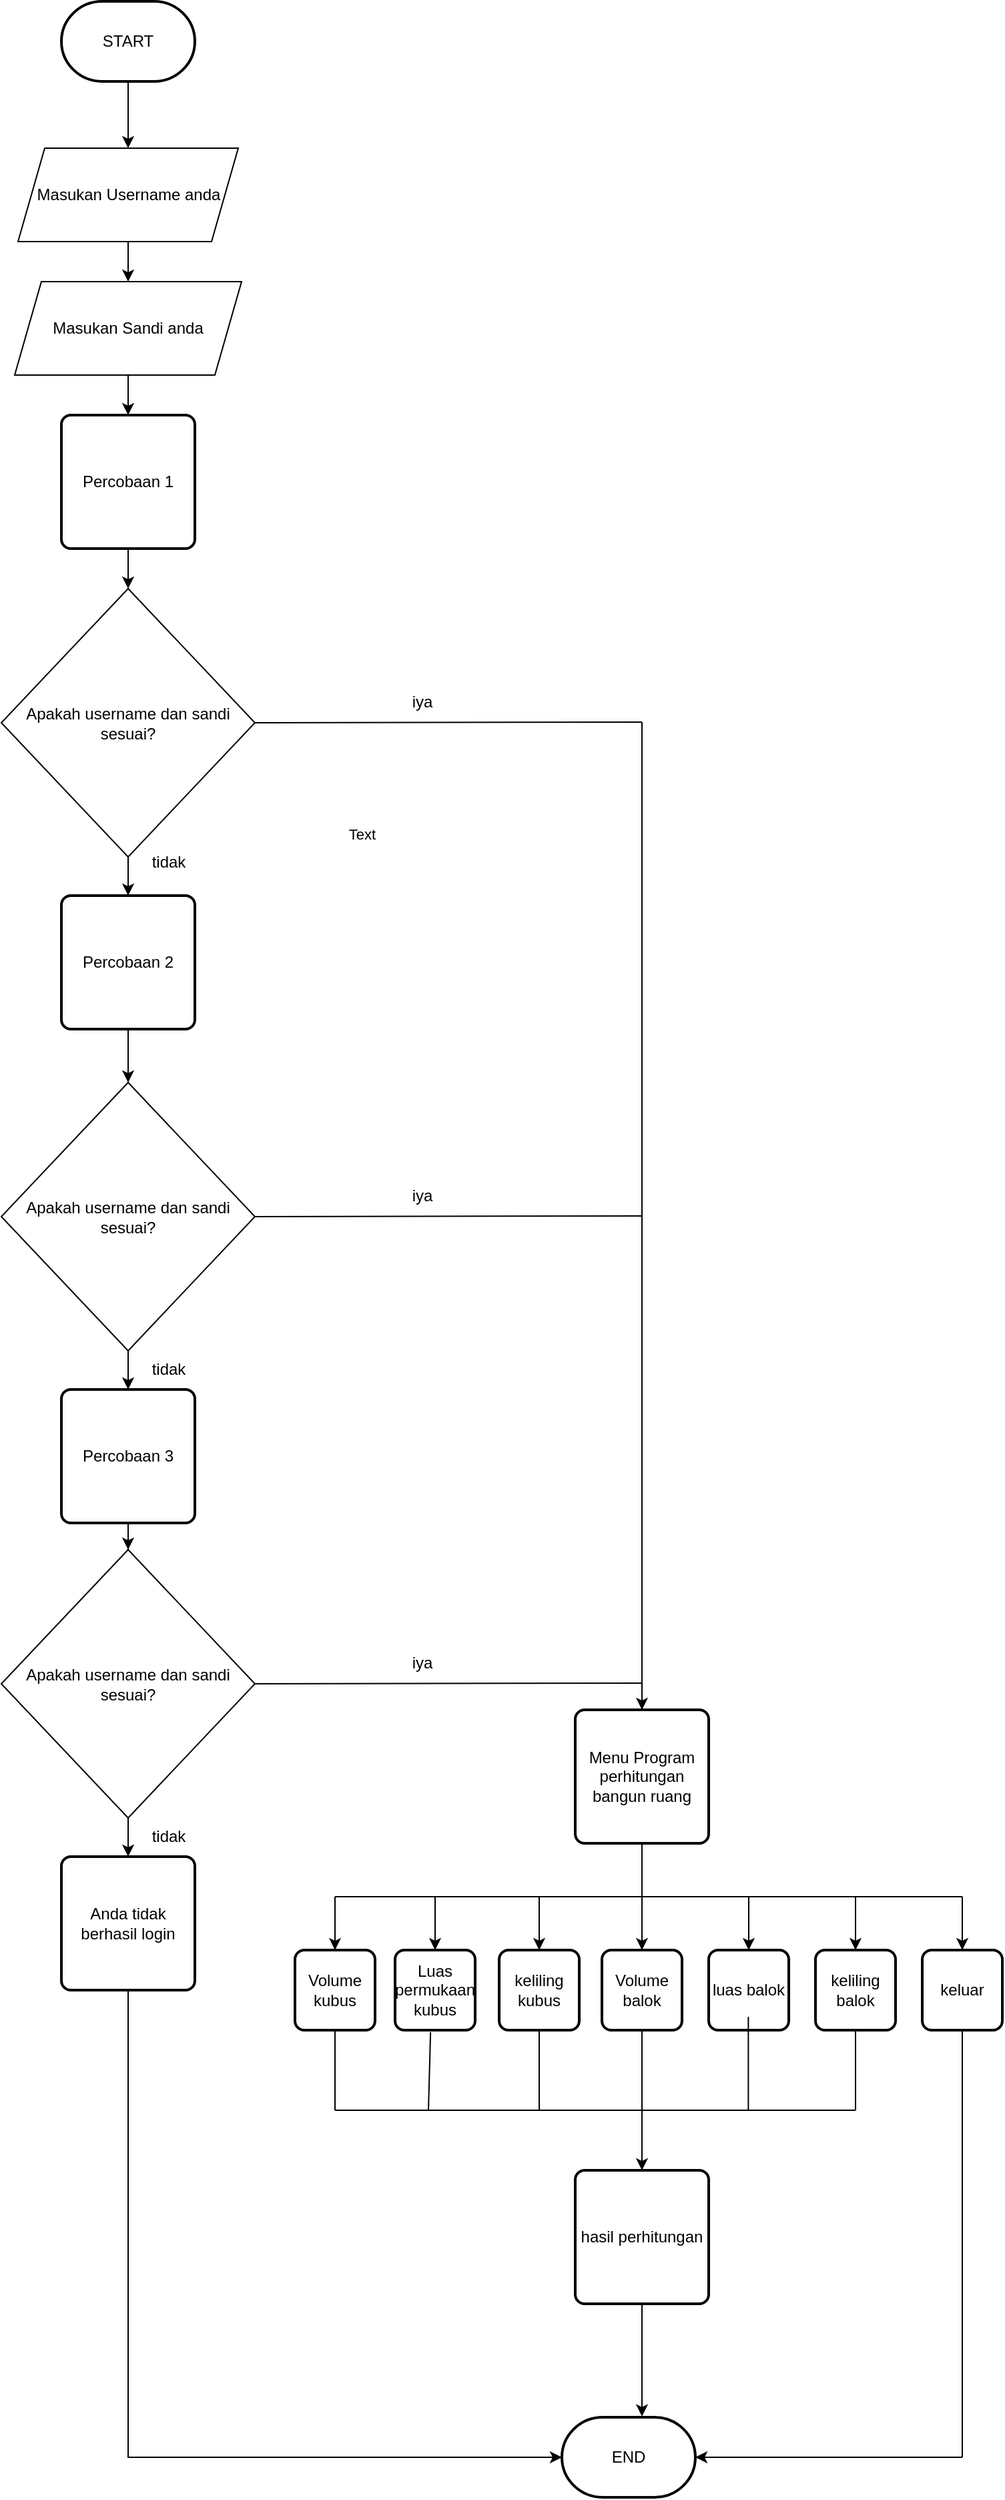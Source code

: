 <mxfile version="24.7.17">
  <diagram id="C5RBs43oDa-KdzZeNtuy" name="Page-1">
    <mxGraphModel dx="596" dy="1574" grid="1" gridSize="10" guides="1" tooltips="1" connect="1" arrows="1" fold="1" page="1" pageScale="1" pageWidth="827" pageHeight="1169" math="0" shadow="0">
      <root>
        <mxCell id="WIyWlLk6GJQsqaUBKTNV-0" />
        <mxCell id="WIyWlLk6GJQsqaUBKTNV-1" parent="WIyWlLk6GJQsqaUBKTNV-0" />
        <mxCell id="mdOWi9lv1OW8zj_rT4DC-4" value="Masukan Username anda" style="shape=parallelogram;perimeter=parallelogramPerimeter;whiteSpace=wrap;html=1;fixedSize=1;" vertex="1" parent="WIyWlLk6GJQsqaUBKTNV-1">
          <mxGeometry x="52.5" y="-1030" width="165" height="70" as="geometry" />
        </mxCell>
        <mxCell id="mdOWi9lv1OW8zj_rT4DC-6" value="" style="endArrow=classic;html=1;rounded=0;exitX=0.5;exitY=1;exitDx=0;exitDy=0;entryX=0.5;entryY=0;entryDx=0;entryDy=0;" edge="1" parent="WIyWlLk6GJQsqaUBKTNV-1" source="mdOWi9lv1OW8zj_rT4DC-4" target="mdOWi9lv1OW8zj_rT4DC-7">
          <mxGeometry width="50" height="50" relative="1" as="geometry">
            <mxPoint x="115" y="-790" as="sourcePoint" />
            <mxPoint x="165" y="-850" as="targetPoint" />
          </mxGeometry>
        </mxCell>
        <mxCell id="mdOWi9lv1OW8zj_rT4DC-7" value="Masukan Sandi anda" style="shape=parallelogram;perimeter=parallelogramPerimeter;whiteSpace=wrap;html=1;fixedSize=1;" vertex="1" parent="WIyWlLk6GJQsqaUBKTNV-1">
          <mxGeometry x="50" y="-930" width="170" height="70" as="geometry" />
        </mxCell>
        <mxCell id="mdOWi9lv1OW8zj_rT4DC-10" value="" style="endArrow=classic;html=1;rounded=0;exitX=0.5;exitY=1;exitDx=0;exitDy=0;entryX=0.5;entryY=0;entryDx=0;entryDy=0;" edge="1" parent="WIyWlLk6GJQsqaUBKTNV-1" source="mdOWi9lv1OW8zj_rT4DC-7" target="mdOWi9lv1OW8zj_rT4DC-16">
          <mxGeometry width="50" height="50" relative="1" as="geometry">
            <mxPoint x="115" y="-860" as="sourcePoint" />
            <mxPoint x="280" y="-970" as="targetPoint" />
          </mxGeometry>
        </mxCell>
        <mxCell id="mdOWi9lv1OW8zj_rT4DC-11" value="Apakah username dan sandi sesuai?" style="rhombus;whiteSpace=wrap;html=1;" vertex="1" parent="WIyWlLk6GJQsqaUBKTNV-1">
          <mxGeometry x="40" y="-700" width="190" height="201" as="geometry" />
        </mxCell>
        <mxCell id="mdOWi9lv1OW8zj_rT4DC-12" value="" style="endArrow=classic;html=1;rounded=0;exitX=0.5;exitY=1;exitDx=0;exitDy=0;entryX=0.5;entryY=0;entryDx=0;entryDy=0;" edge="1" parent="WIyWlLk6GJQsqaUBKTNV-1" source="mdOWi9lv1OW8zj_rT4DC-16" target="mdOWi9lv1OW8zj_rT4DC-11">
          <mxGeometry width="50" height="50" relative="1" as="geometry">
            <mxPoint x="135" y="-760" as="sourcePoint" />
            <mxPoint x="390" y="-770" as="targetPoint" />
          </mxGeometry>
        </mxCell>
        <mxCell id="mdOWi9lv1OW8zj_rT4DC-15" value="" style="edgeStyle=orthogonalEdgeStyle;rounded=0;orthogonalLoop=1;jettySize=auto;html=1;" edge="1" parent="WIyWlLk6GJQsqaUBKTNV-1" source="mdOWi9lv1OW8zj_rT4DC-14" target="mdOWi9lv1OW8zj_rT4DC-4">
          <mxGeometry relative="1" as="geometry" />
        </mxCell>
        <mxCell id="mdOWi9lv1OW8zj_rT4DC-14" value="START" style="strokeWidth=2;html=1;shape=mxgraph.flowchart.terminator;whiteSpace=wrap;" vertex="1" parent="WIyWlLk6GJQsqaUBKTNV-1">
          <mxGeometry x="85" y="-1140" width="100" height="60" as="geometry" />
        </mxCell>
        <mxCell id="mdOWi9lv1OW8zj_rT4DC-16" value="Percobaan 1" style="rounded=1;whiteSpace=wrap;html=1;absoluteArcSize=1;arcSize=14;strokeWidth=2;" vertex="1" parent="WIyWlLk6GJQsqaUBKTNV-1">
          <mxGeometry x="85" y="-830" width="100" height="100" as="geometry" />
        </mxCell>
        <mxCell id="mdOWi9lv1OW8zj_rT4DC-23" value="" style="edgeStyle=orthogonalEdgeStyle;rounded=0;orthogonalLoop=1;jettySize=auto;html=1;" edge="1" parent="WIyWlLk6GJQsqaUBKTNV-1" source="mdOWi9lv1OW8zj_rT4DC-19" target="mdOWi9lv1OW8zj_rT4DC-22">
          <mxGeometry relative="1" as="geometry" />
        </mxCell>
        <mxCell id="mdOWi9lv1OW8zj_rT4DC-19" value="Percobaan 2" style="rounded=1;whiteSpace=wrap;html=1;absoluteArcSize=1;arcSize=14;strokeWidth=2;" vertex="1" parent="WIyWlLk6GJQsqaUBKTNV-1">
          <mxGeometry x="85" y="-470" width="100" height="100" as="geometry" />
        </mxCell>
        <mxCell id="mdOWi9lv1OW8zj_rT4DC-25" value="" style="edgeStyle=orthogonalEdgeStyle;rounded=0;orthogonalLoop=1;jettySize=auto;html=1;" edge="1" parent="WIyWlLk6GJQsqaUBKTNV-1" source="mdOWi9lv1OW8zj_rT4DC-20" target="mdOWi9lv1OW8zj_rT4DC-21">
          <mxGeometry relative="1" as="geometry" />
        </mxCell>
        <mxCell id="mdOWi9lv1OW8zj_rT4DC-20" value="Percobaan 3" style="rounded=1;whiteSpace=wrap;html=1;absoluteArcSize=1;arcSize=14;strokeWidth=2;" vertex="1" parent="WIyWlLk6GJQsqaUBKTNV-1">
          <mxGeometry x="85" y="-100" width="100" height="100" as="geometry" />
        </mxCell>
        <mxCell id="mdOWi9lv1OW8zj_rT4DC-45" value="" style="edgeStyle=orthogonalEdgeStyle;rounded=0;orthogonalLoop=1;jettySize=auto;html=1;" edge="1" parent="WIyWlLk6GJQsqaUBKTNV-1" source="mdOWi9lv1OW8zj_rT4DC-21" target="mdOWi9lv1OW8zj_rT4DC-43">
          <mxGeometry relative="1" as="geometry" />
        </mxCell>
        <mxCell id="mdOWi9lv1OW8zj_rT4DC-21" value="Apakah username dan sandi sesuai?" style="rhombus;whiteSpace=wrap;html=1;" vertex="1" parent="WIyWlLk6GJQsqaUBKTNV-1">
          <mxGeometry x="40" y="20" width="190" height="201" as="geometry" />
        </mxCell>
        <mxCell id="mdOWi9lv1OW8zj_rT4DC-24" value="" style="edgeStyle=orthogonalEdgeStyle;rounded=0;orthogonalLoop=1;jettySize=auto;html=1;" edge="1" parent="WIyWlLk6GJQsqaUBKTNV-1" source="mdOWi9lv1OW8zj_rT4DC-22" target="mdOWi9lv1OW8zj_rT4DC-20">
          <mxGeometry relative="1" as="geometry" />
        </mxCell>
        <mxCell id="mdOWi9lv1OW8zj_rT4DC-22" value="Apakah username dan sandi sesuai?" style="rhombus;whiteSpace=wrap;html=1;" vertex="1" parent="WIyWlLk6GJQsqaUBKTNV-1">
          <mxGeometry x="40" y="-330" width="190" height="201" as="geometry" />
        </mxCell>
        <mxCell id="mdOWi9lv1OW8zj_rT4DC-27" value="" style="endArrow=none;html=1;rounded=0;exitX=1;exitY=0.5;exitDx=0;exitDy=0;" edge="1" parent="WIyWlLk6GJQsqaUBKTNV-1" source="mdOWi9lv1OW8zj_rT4DC-11">
          <mxGeometry width="50" height="50" relative="1" as="geometry">
            <mxPoint x="380" y="-410" as="sourcePoint" />
            <mxPoint x="520" y="-600" as="targetPoint" />
          </mxGeometry>
        </mxCell>
        <mxCell id="mdOWi9lv1OW8zj_rT4DC-28" value="" style="endArrow=none;html=1;rounded=0;exitX=1;exitY=0.5;exitDx=0;exitDy=0;" edge="1" parent="WIyWlLk6GJQsqaUBKTNV-1" source="mdOWi9lv1OW8zj_rT4DC-22">
          <mxGeometry width="50" height="50" relative="1" as="geometry">
            <mxPoint x="230" y="-239" as="sourcePoint" />
            <mxPoint x="520" y="-230" as="targetPoint" />
          </mxGeometry>
        </mxCell>
        <mxCell id="mdOWi9lv1OW8zj_rT4DC-29" value="" style="endArrow=none;html=1;rounded=0;exitX=1;exitY=0.5;exitDx=0;exitDy=0;" edge="1" parent="WIyWlLk6GJQsqaUBKTNV-1" source="mdOWi9lv1OW8zj_rT4DC-21">
          <mxGeometry width="50" height="50" relative="1" as="geometry">
            <mxPoint x="290" y="180" as="sourcePoint" />
            <mxPoint x="520" y="120" as="targetPoint" />
          </mxGeometry>
        </mxCell>
        <mxCell id="mdOWi9lv1OW8zj_rT4DC-30" value="" style="endArrow=classic;html=1;rounded=0;entryX=0.5;entryY=0;entryDx=0;entryDy=0;" edge="1" parent="WIyWlLk6GJQsqaUBKTNV-1" target="mdOWi9lv1OW8zj_rT4DC-47">
          <mxGeometry width="50" height="50" relative="1" as="geometry">
            <mxPoint x="520" y="-600" as="sourcePoint" />
            <mxPoint x="520" y="180" as="targetPoint" />
          </mxGeometry>
        </mxCell>
        <mxCell id="mdOWi9lv1OW8zj_rT4DC-32" value="iya" style="text;html=1;align=center;verticalAlign=middle;resizable=0;points=[];autosize=1;strokeColor=none;fillColor=none;" vertex="1" parent="WIyWlLk6GJQsqaUBKTNV-1">
          <mxGeometry x="335" y="-630" width="40" height="30" as="geometry" />
        </mxCell>
        <mxCell id="mdOWi9lv1OW8zj_rT4DC-33" value="iya" style="text;html=1;align=center;verticalAlign=middle;resizable=0;points=[];autosize=1;strokeColor=none;fillColor=none;" vertex="1" parent="WIyWlLk6GJQsqaUBKTNV-1">
          <mxGeometry x="335" y="-260" width="40" height="30" as="geometry" />
        </mxCell>
        <mxCell id="mdOWi9lv1OW8zj_rT4DC-34" value="iya" style="text;html=1;align=center;verticalAlign=middle;resizable=0;points=[];autosize=1;strokeColor=none;fillColor=none;" vertex="1" parent="WIyWlLk6GJQsqaUBKTNV-1">
          <mxGeometry x="335" y="90" width="40" height="30" as="geometry" />
        </mxCell>
        <mxCell id="mdOWi9lv1OW8zj_rT4DC-38" value="" style="endArrow=classic;html=1;rounded=0;exitX=0.5;exitY=1;exitDx=0;exitDy=0;entryX=0.5;entryY=0;entryDx=0;entryDy=0;" edge="1" parent="WIyWlLk6GJQsqaUBKTNV-1" source="mdOWi9lv1OW8zj_rT4DC-11" target="mdOWi9lv1OW8zj_rT4DC-19">
          <mxGeometry width="50" height="50" relative="1" as="geometry">
            <mxPoint x="135" y="-499" as="sourcePoint" />
            <mxPoint x="135" y="-470" as="targetPoint" />
            <Array as="points" />
          </mxGeometry>
        </mxCell>
        <mxCell id="mdOWi9lv1OW8zj_rT4DC-39" value="Text" style="edgeLabel;html=1;align=center;verticalAlign=middle;resizable=0;points=[];" vertex="1" connectable="0" parent="mdOWi9lv1OW8zj_rT4DC-38">
          <mxGeometry x="-0.053" y="1" relative="1" as="geometry">
            <mxPoint x="174" y="-31" as="offset" />
          </mxGeometry>
        </mxCell>
        <mxCell id="mdOWi9lv1OW8zj_rT4DC-35" value="tidak" style="text;html=1;align=center;verticalAlign=middle;resizable=0;points=[];autosize=1;strokeColor=none;fillColor=none;" vertex="1" parent="WIyWlLk6GJQsqaUBKTNV-1">
          <mxGeometry x="140" y="-510" width="50" height="30" as="geometry" />
        </mxCell>
        <mxCell id="mdOWi9lv1OW8zj_rT4DC-41" value="tidak" style="text;html=1;align=center;verticalAlign=middle;resizable=0;points=[];autosize=1;strokeColor=none;fillColor=none;" vertex="1" parent="WIyWlLk6GJQsqaUBKTNV-1">
          <mxGeometry x="140" y="-130" width="50" height="30" as="geometry" />
        </mxCell>
        <mxCell id="mdOWi9lv1OW8zj_rT4DC-43" value="Anda tidak berhasil login" style="rounded=1;whiteSpace=wrap;html=1;absoluteArcSize=1;arcSize=14;strokeWidth=2;" vertex="1" parent="WIyWlLk6GJQsqaUBKTNV-1">
          <mxGeometry x="85" y="250" width="100" height="100" as="geometry" />
        </mxCell>
        <mxCell id="mdOWi9lv1OW8zj_rT4DC-46" value="tidak" style="text;html=1;align=center;verticalAlign=middle;resizable=0;points=[];autosize=1;strokeColor=none;fillColor=none;" vertex="1" parent="WIyWlLk6GJQsqaUBKTNV-1">
          <mxGeometry x="140" y="220" width="50" height="30" as="geometry" />
        </mxCell>
        <mxCell id="mdOWi9lv1OW8zj_rT4DC-47" value="Menu Program perhitungan bangun ruang" style="rounded=1;whiteSpace=wrap;html=1;absoluteArcSize=1;arcSize=14;strokeWidth=2;" vertex="1" parent="WIyWlLk6GJQsqaUBKTNV-1">
          <mxGeometry x="470" y="140" width="100" height="100" as="geometry" />
        </mxCell>
        <mxCell id="mdOWi9lv1OW8zj_rT4DC-50" value="" style="endArrow=none;html=1;rounded=0;entryX=0.5;entryY=1;entryDx=0;entryDy=0;" edge="1" parent="WIyWlLk6GJQsqaUBKTNV-1" target="mdOWi9lv1OW8zj_rT4DC-47">
          <mxGeometry width="50" height="50" relative="1" as="geometry">
            <mxPoint x="520" y="280" as="sourcePoint" />
            <mxPoint x="420" y="270" as="targetPoint" />
          </mxGeometry>
        </mxCell>
        <mxCell id="mdOWi9lv1OW8zj_rT4DC-51" value="" style="endArrow=none;html=1;rounded=0;" edge="1" parent="WIyWlLk6GJQsqaUBKTNV-1">
          <mxGeometry width="50" height="50" relative="1" as="geometry">
            <mxPoint x="290" y="280" as="sourcePoint" />
            <mxPoint x="760" y="280" as="targetPoint" />
          </mxGeometry>
        </mxCell>
        <mxCell id="mdOWi9lv1OW8zj_rT4DC-52" value="Luas permukaan kubus" style="rounded=1;whiteSpace=wrap;html=1;absoluteArcSize=1;arcSize=14;strokeWidth=2;" vertex="1" parent="WIyWlLk6GJQsqaUBKTNV-1">
          <mxGeometry x="335" y="320" width="60" height="60" as="geometry" />
        </mxCell>
        <mxCell id="mdOWi9lv1OW8zj_rT4DC-53" value="keliling kubus" style="rounded=1;whiteSpace=wrap;html=1;absoluteArcSize=1;arcSize=14;strokeWidth=2;" vertex="1" parent="WIyWlLk6GJQsqaUBKTNV-1">
          <mxGeometry x="413" y="320" width="60" height="60" as="geometry" />
        </mxCell>
        <mxCell id="mdOWi9lv1OW8zj_rT4DC-54" value="Volume kubus" style="rounded=1;whiteSpace=wrap;html=1;absoluteArcSize=1;arcSize=14;strokeWidth=2;" vertex="1" parent="WIyWlLk6GJQsqaUBKTNV-1">
          <mxGeometry x="260" y="320" width="60" height="60" as="geometry" />
        </mxCell>
        <mxCell id="mdOWi9lv1OW8zj_rT4DC-55" value="Volume balok" style="rounded=1;whiteSpace=wrap;html=1;absoluteArcSize=1;arcSize=14;strokeWidth=2;" vertex="1" parent="WIyWlLk6GJQsqaUBKTNV-1">
          <mxGeometry x="490" y="320" width="60" height="60" as="geometry" />
        </mxCell>
        <mxCell id="mdOWi9lv1OW8zj_rT4DC-56" value="keliling balok" style="rounded=1;whiteSpace=wrap;html=1;absoluteArcSize=1;arcSize=14;strokeWidth=2;" vertex="1" parent="WIyWlLk6GJQsqaUBKTNV-1">
          <mxGeometry x="650" y="320" width="60" height="60" as="geometry" />
        </mxCell>
        <mxCell id="mdOWi9lv1OW8zj_rT4DC-57" value="luas balok" style="rounded=1;whiteSpace=wrap;html=1;absoluteArcSize=1;arcSize=14;strokeWidth=2;" vertex="1" parent="WIyWlLk6GJQsqaUBKTNV-1">
          <mxGeometry x="570" y="320" width="60" height="60" as="geometry" />
        </mxCell>
        <mxCell id="mdOWi9lv1OW8zj_rT4DC-58" value="keluar" style="rounded=1;whiteSpace=wrap;html=1;absoluteArcSize=1;arcSize=14;strokeWidth=2;" vertex="1" parent="WIyWlLk6GJQsqaUBKTNV-1">
          <mxGeometry x="730" y="320" width="60" height="60" as="geometry" />
        </mxCell>
        <mxCell id="mdOWi9lv1OW8zj_rT4DC-59" value="" style="endArrow=classic;html=1;rounded=0;entryX=0.5;entryY=0;entryDx=0;entryDy=0;" edge="1" parent="WIyWlLk6GJQsqaUBKTNV-1" target="mdOWi9lv1OW8zj_rT4DC-54">
          <mxGeometry width="50" height="50" relative="1" as="geometry">
            <mxPoint x="290" y="280" as="sourcePoint" />
            <mxPoint x="410" y="420" as="targetPoint" />
          </mxGeometry>
        </mxCell>
        <mxCell id="mdOWi9lv1OW8zj_rT4DC-60" value="" style="endArrow=classic;html=1;rounded=0;entryX=0.5;entryY=0;entryDx=0;entryDy=0;" edge="1" parent="WIyWlLk6GJQsqaUBKTNV-1" target="mdOWi9lv1OW8zj_rT4DC-52">
          <mxGeometry width="50" height="50" relative="1" as="geometry">
            <mxPoint x="365" y="280" as="sourcePoint" />
            <mxPoint x="370" y="340" as="targetPoint" />
          </mxGeometry>
        </mxCell>
        <mxCell id="mdOWi9lv1OW8zj_rT4DC-61" value="" style="endArrow=classic;html=1;rounded=0;entryX=0.5;entryY=0;entryDx=0;entryDy=0;" edge="1" parent="WIyWlLk6GJQsqaUBKTNV-1">
          <mxGeometry width="50" height="50" relative="1" as="geometry">
            <mxPoint x="520" y="280" as="sourcePoint" />
            <mxPoint x="520" y="320" as="targetPoint" />
          </mxGeometry>
        </mxCell>
        <mxCell id="mdOWi9lv1OW8zj_rT4DC-62" value="" style="endArrow=classic;html=1;rounded=0;entryX=0.5;entryY=0;entryDx=0;entryDy=0;" edge="1" parent="WIyWlLk6GJQsqaUBKTNV-1" target="mdOWi9lv1OW8zj_rT4DC-53">
          <mxGeometry width="50" height="50" relative="1" as="geometry">
            <mxPoint x="443" y="280" as="sourcePoint" />
            <mxPoint x="400" y="560" as="targetPoint" />
            <Array as="points" />
          </mxGeometry>
        </mxCell>
        <mxCell id="mdOWi9lv1OW8zj_rT4DC-63" value="" style="endArrow=classic;html=1;rounded=0;entryX=0.5;entryY=0;entryDx=0;entryDy=0;" edge="1" parent="WIyWlLk6GJQsqaUBKTNV-1" target="mdOWi9lv1OW8zj_rT4DC-57">
          <mxGeometry width="50" height="50" relative="1" as="geometry">
            <mxPoint x="600" y="280" as="sourcePoint" />
            <mxPoint x="650" y="420" as="targetPoint" />
          </mxGeometry>
        </mxCell>
        <mxCell id="mdOWi9lv1OW8zj_rT4DC-64" value="" style="endArrow=classic;html=1;rounded=0;entryX=0.5;entryY=0;entryDx=0;entryDy=0;" edge="1" parent="WIyWlLk6GJQsqaUBKTNV-1" target="mdOWi9lv1OW8zj_rT4DC-56">
          <mxGeometry width="50" height="50" relative="1" as="geometry">
            <mxPoint x="680" y="280" as="sourcePoint" />
            <mxPoint x="640" y="330" as="targetPoint" />
          </mxGeometry>
        </mxCell>
        <mxCell id="mdOWi9lv1OW8zj_rT4DC-65" value="" style="endArrow=classic;html=1;rounded=0;entryX=0.5;entryY=0;entryDx=0;entryDy=0;" edge="1" parent="WIyWlLk6GJQsqaUBKTNV-1" target="mdOWi9lv1OW8zj_rT4DC-58">
          <mxGeometry width="50" height="50" relative="1" as="geometry">
            <mxPoint x="760" y="280" as="sourcePoint" />
            <mxPoint x="750" y="330" as="targetPoint" />
          </mxGeometry>
        </mxCell>
        <mxCell id="mdOWi9lv1OW8zj_rT4DC-67" value="" style="endArrow=none;html=1;rounded=0;" edge="1" parent="WIyWlLk6GJQsqaUBKTNV-1">
          <mxGeometry width="50" height="50" relative="1" as="geometry">
            <mxPoint x="290" y="440" as="sourcePoint" />
            <mxPoint x="680" y="440" as="targetPoint" />
          </mxGeometry>
        </mxCell>
        <mxCell id="mdOWi9lv1OW8zj_rT4DC-69" value="" style="endArrow=none;html=1;rounded=0;entryX=0.5;entryY=1;entryDx=0;entryDy=0;" edge="1" parent="WIyWlLk6GJQsqaUBKTNV-1" target="mdOWi9lv1OW8zj_rT4DC-58">
          <mxGeometry width="50" height="50" relative="1" as="geometry">
            <mxPoint x="760" y="700" as="sourcePoint" />
            <mxPoint x="840" y="410.0" as="targetPoint" />
          </mxGeometry>
        </mxCell>
        <mxCell id="mdOWi9lv1OW8zj_rT4DC-70" value="hasil perhitungan" style="rounded=1;whiteSpace=wrap;html=1;absoluteArcSize=1;arcSize=14;strokeWidth=2;" vertex="1" parent="WIyWlLk6GJQsqaUBKTNV-1">
          <mxGeometry x="470" y="485" width="100" height="100" as="geometry" />
        </mxCell>
        <mxCell id="mdOWi9lv1OW8zj_rT4DC-71" value="END" style="strokeWidth=2;html=1;shape=mxgraph.flowchart.terminator;whiteSpace=wrap;" vertex="1" parent="WIyWlLk6GJQsqaUBKTNV-1">
          <mxGeometry x="460" y="670" width="100" height="60" as="geometry" />
        </mxCell>
        <mxCell id="mdOWi9lv1OW8zj_rT4DC-72" value="" style="endArrow=classic;html=1;rounded=0;entryX=1;entryY=0.5;entryDx=0;entryDy=0;entryPerimeter=0;" edge="1" parent="WIyWlLk6GJQsqaUBKTNV-1" target="mdOWi9lv1OW8zj_rT4DC-71">
          <mxGeometry width="50" height="50" relative="1" as="geometry">
            <mxPoint x="760" y="700" as="sourcePoint" />
            <mxPoint x="580" y="570" as="targetPoint" />
          </mxGeometry>
        </mxCell>
        <mxCell id="mdOWi9lv1OW8zj_rT4DC-74" value="" style="endArrow=classic;html=1;rounded=0;entryX=0;entryY=0.5;entryDx=0;entryDy=0;entryPerimeter=0;exitX=0.5;exitY=1;exitDx=0;exitDy=0;" edge="1" parent="WIyWlLk6GJQsqaUBKTNV-1" source="mdOWi9lv1OW8zj_rT4DC-43" target="mdOWi9lv1OW8zj_rT4DC-71">
          <mxGeometry width="50" height="50" relative="1" as="geometry">
            <mxPoint x="140" y="520" as="sourcePoint" />
            <mxPoint x="460" y="350" as="targetPoint" />
            <Array as="points">
              <mxPoint x="135" y="700" />
            </Array>
          </mxGeometry>
        </mxCell>
        <mxCell id="mdOWi9lv1OW8zj_rT4DC-75" value="" style="endArrow=classic;html=1;rounded=0;exitX=0.5;exitY=1;exitDx=0;exitDy=0;entryX=0.6;entryY=-0.011;entryDx=0;entryDy=0;entryPerimeter=0;" edge="1" parent="WIyWlLk6GJQsqaUBKTNV-1" source="mdOWi9lv1OW8zj_rT4DC-70" target="mdOWi9lv1OW8zj_rT4DC-71">
          <mxGeometry width="50" height="50" relative="1" as="geometry">
            <mxPoint x="420" y="490" as="sourcePoint" />
            <mxPoint x="470" y="440" as="targetPoint" />
          </mxGeometry>
        </mxCell>
        <mxCell id="mdOWi9lv1OW8zj_rT4DC-76" value="" style="endArrow=classic;html=1;rounded=0;entryX=0.5;entryY=0;entryDx=0;entryDy=0;" edge="1" parent="WIyWlLk6GJQsqaUBKTNV-1" target="mdOWi9lv1OW8zj_rT4DC-70">
          <mxGeometry width="50" height="50" relative="1" as="geometry">
            <mxPoint x="520" y="440" as="sourcePoint" />
            <mxPoint x="470" y="270" as="targetPoint" />
          </mxGeometry>
        </mxCell>
        <mxCell id="mdOWi9lv1OW8zj_rT4DC-86" value="" style="endArrow=none;html=1;rounded=0;exitX=0.5;exitY=1;exitDx=0;exitDy=0;" edge="1" parent="WIyWlLk6GJQsqaUBKTNV-1" source="mdOWi9lv1OW8zj_rT4DC-54">
          <mxGeometry width="50" height="50" relative="1" as="geometry">
            <mxPoint x="420" y="400" as="sourcePoint" />
            <mxPoint x="290" y="440" as="targetPoint" />
          </mxGeometry>
        </mxCell>
        <mxCell id="mdOWi9lv1OW8zj_rT4DC-87" value="" style="endArrow=none;html=1;rounded=0;exitX=0.443;exitY=1.025;exitDx=0;exitDy=0;exitPerimeter=0;" edge="1" parent="WIyWlLk6GJQsqaUBKTNV-1" source="mdOWi9lv1OW8zj_rT4DC-52">
          <mxGeometry width="50" height="50" relative="1" as="geometry">
            <mxPoint x="360" y="400" as="sourcePoint" />
            <mxPoint x="360" y="440" as="targetPoint" />
          </mxGeometry>
        </mxCell>
        <mxCell id="mdOWi9lv1OW8zj_rT4DC-88" value="" style="endArrow=none;html=1;rounded=0;exitX=0.5;exitY=1;exitDx=0;exitDy=0;" edge="1" parent="WIyWlLk6GJQsqaUBKTNV-1" source="mdOWi9lv1OW8zj_rT4DC-53">
          <mxGeometry width="50" height="50" relative="1" as="geometry">
            <mxPoint x="420" y="400" as="sourcePoint" />
            <mxPoint x="443" y="440" as="targetPoint" />
          </mxGeometry>
        </mxCell>
        <mxCell id="mdOWi9lv1OW8zj_rT4DC-90" value="" style="endArrow=none;html=1;rounded=0;exitX=0.5;exitY=1;exitDx=0;exitDy=0;" edge="1" parent="WIyWlLk6GJQsqaUBKTNV-1" source="mdOWi9lv1OW8zj_rT4DC-55">
          <mxGeometry width="50" height="50" relative="1" as="geometry">
            <mxPoint x="510" y="400" as="sourcePoint" />
            <mxPoint x="520" y="440" as="targetPoint" />
          </mxGeometry>
        </mxCell>
        <mxCell id="mdOWi9lv1OW8zj_rT4DC-91" value="" style="endArrow=none;html=1;rounded=0;exitX=0.5;exitY=1;exitDx=0;exitDy=0;" edge="1" parent="WIyWlLk6GJQsqaUBKTNV-1">
          <mxGeometry width="50" height="50" relative="1" as="geometry">
            <mxPoint x="599.7" y="370" as="sourcePoint" />
            <mxPoint x="599.7" y="440" as="targetPoint" />
          </mxGeometry>
        </mxCell>
        <mxCell id="mdOWi9lv1OW8zj_rT4DC-92" value="" style="endArrow=none;html=1;rounded=0;exitX=0.5;exitY=1;exitDx=0;exitDy=0;" edge="1" parent="WIyWlLk6GJQsqaUBKTNV-1" source="mdOWi9lv1OW8zj_rT4DC-56">
          <mxGeometry width="50" height="50" relative="1" as="geometry">
            <mxPoint x="640" y="400" as="sourcePoint" />
            <mxPoint x="680" y="440" as="targetPoint" />
          </mxGeometry>
        </mxCell>
      </root>
    </mxGraphModel>
  </diagram>
</mxfile>
